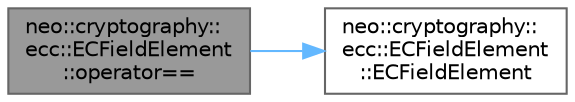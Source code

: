 digraph "neo::cryptography::ecc::ECFieldElement::operator=="
{
 // LATEX_PDF_SIZE
  bgcolor="transparent";
  edge [fontname=Helvetica,fontsize=10,labelfontname=Helvetica,labelfontsize=10];
  node [fontname=Helvetica,fontsize=10,shape=box,height=0.2,width=0.4];
  rankdir="LR";
  Node1 [id="Node000001",label="neo::cryptography::\lecc::ECFieldElement\l::operator==",height=0.2,width=0.4,color="gray40", fillcolor="grey60", style="filled", fontcolor="black",tooltip="Equality comparison."];
  Node1 -> Node2 [id="edge1_Node000001_Node000002",color="steelblue1",style="solid",tooltip=" "];
  Node2 [id="Node000002",label="neo::cryptography::\lecc::ECFieldElement\l::ECFieldElement",height=0.2,width=0.4,color="grey40", fillcolor="white", style="filled",URL="$classneo_1_1cryptography_1_1ecc_1_1_e_c_field_element.html#a118b1726a9c62bb59cf1b6fd6de7dd90",tooltip="Construct field element from BigInteger."];
}
